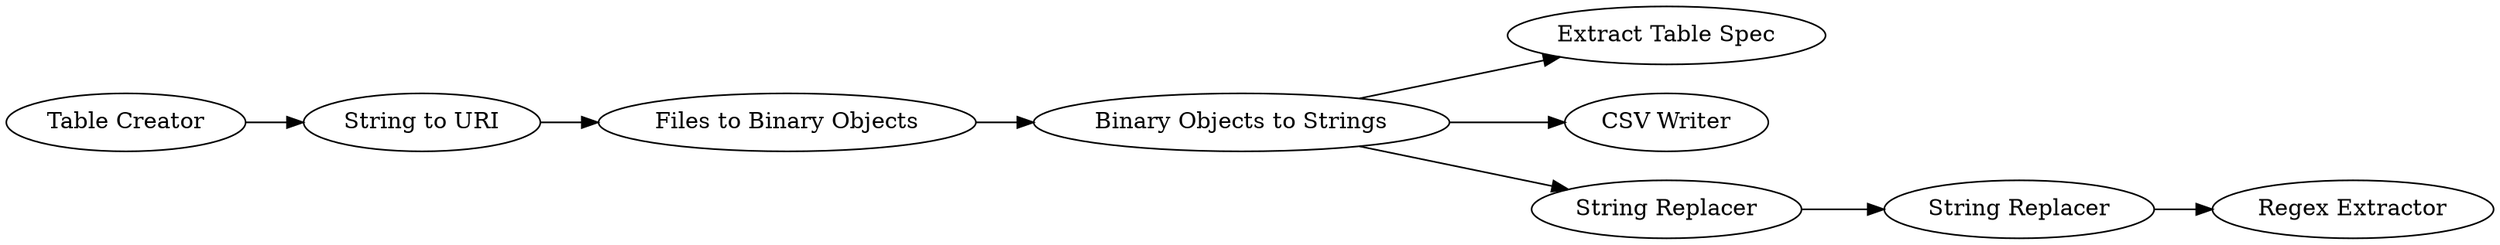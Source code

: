 digraph {
	"6086232114025247703_1111" [label="Files to Binary Objects"]
	"6086232114025247703_1160" [label="Binary Objects to Strings"]
	"6086232114025247703_1163" [label="Regex Extractor"]
	"6086232114025247703_1165" [label="Extract Table Spec"]
	"6086232114025247703_1166" [label="CSV Writer"]
	"6086232114025247703_2" [label="String to URI"]
	"6086232114025247703_1164" [label="String Replacer"]
	"6086232114025247703_1161" [label="String Replacer"]
	"6086232114025247703_1" [label="Table Creator"]
	"6086232114025247703_1164" -> "6086232114025247703_1163"
	"6086232114025247703_1160" -> "6086232114025247703_1161"
	"6086232114025247703_1160" -> "6086232114025247703_1165"
	"6086232114025247703_1160" -> "6086232114025247703_1166"
	"6086232114025247703_1111" -> "6086232114025247703_1160"
	"6086232114025247703_1" -> "6086232114025247703_2"
	"6086232114025247703_2" -> "6086232114025247703_1111"
	"6086232114025247703_1161" -> "6086232114025247703_1164"
	rankdir=LR
}
